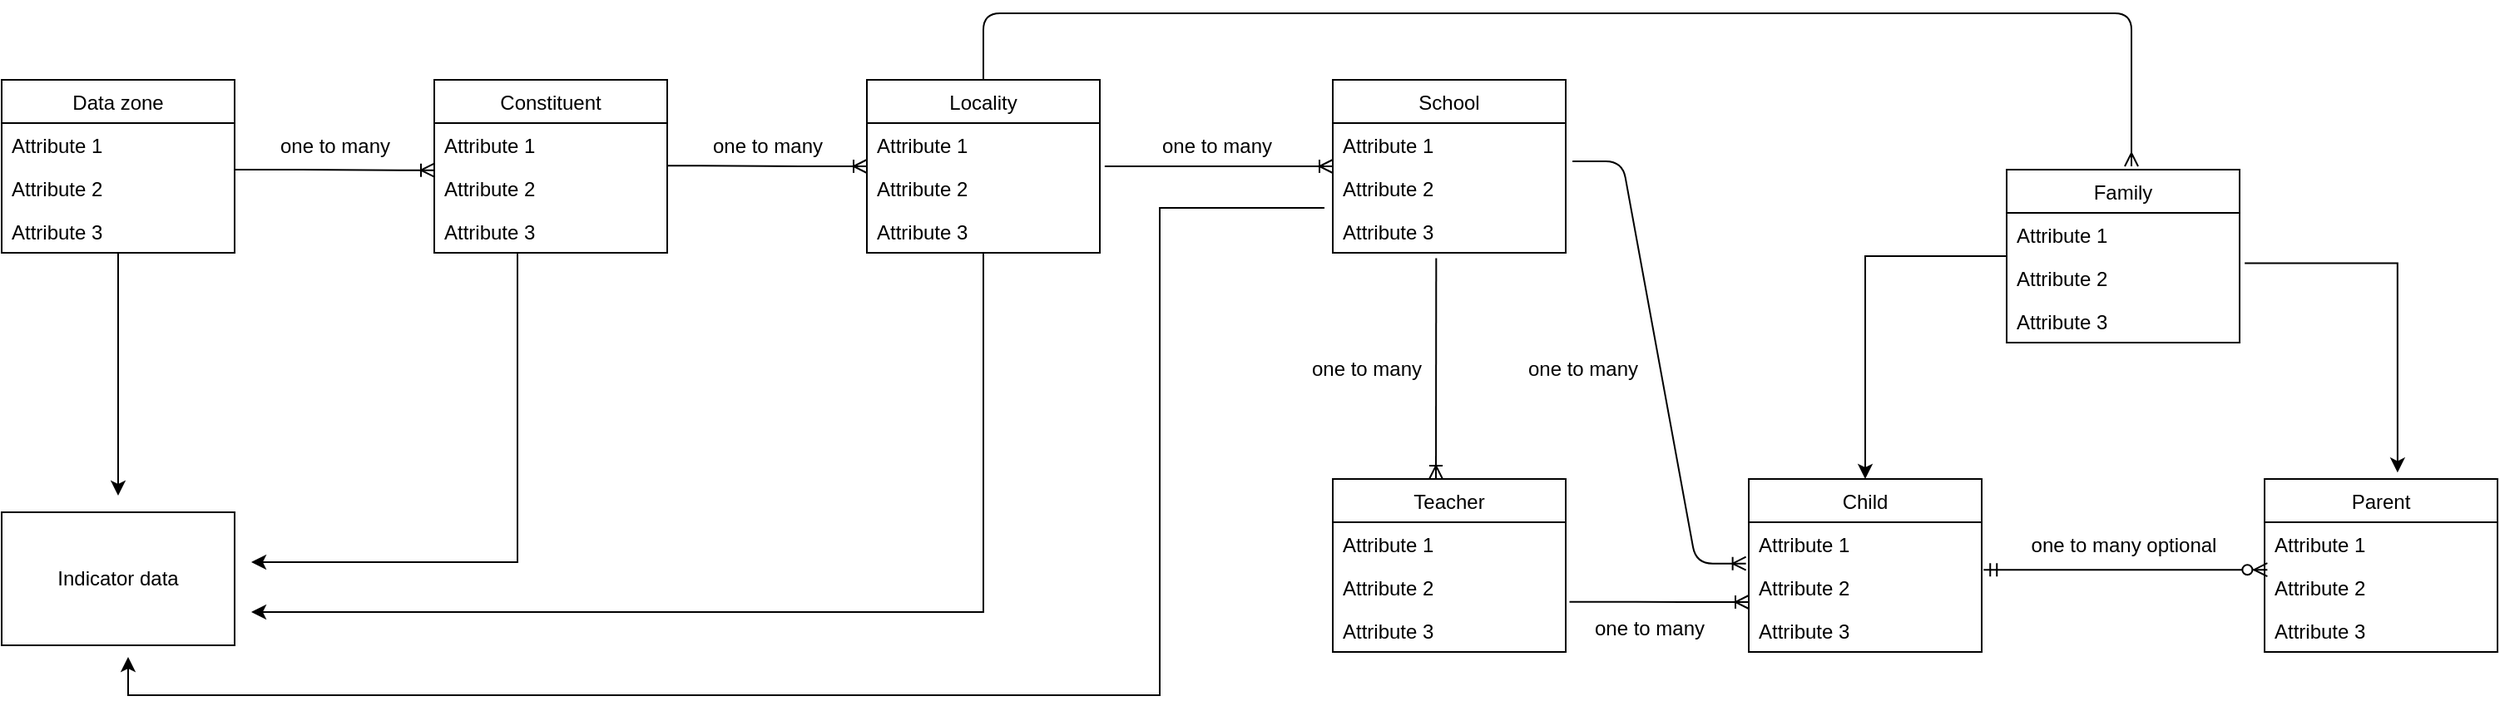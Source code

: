 <mxfile version="15.2.7" type="device"><diagram name="Page-1" id="e56a1550-8fbb-45ad-956c-1786394a9013"><mxGraphModel dx="2521" dy="1000" grid="1" gridSize="10" guides="1" tooltips="1" connect="1" arrows="1" fold="1" page="1" pageScale="1" pageWidth="1100" pageHeight="850" background="#ffffff" math="0" shadow="0"><root><mxCell id="0"/><mxCell id="1" parent="0"/><mxCell id="fHbfhHlRUJSlTGDjNJwb-1" value="Child" style="swimlane;fontStyle=0;childLayout=stackLayout;horizontal=1;startSize=26;fillColor=none;horizontalStack=0;resizeParent=1;resizeParentMax=0;resizeLast=0;collapsible=1;marginBottom=0;" parent="1" vertex="1"><mxGeometry x="770" y="360" width="140" height="104" as="geometry"/></mxCell><mxCell id="fHbfhHlRUJSlTGDjNJwb-2" value="Attribute 1" style="text;strokeColor=none;fillColor=none;align=left;verticalAlign=top;spacingLeft=4;spacingRight=4;overflow=hidden;rotatable=0;points=[[0,0.5],[1,0.5]];portConstraint=eastwest;" parent="fHbfhHlRUJSlTGDjNJwb-1" vertex="1"><mxGeometry y="26" width="140" height="26" as="geometry"/></mxCell><mxCell id="fHbfhHlRUJSlTGDjNJwb-3" value="Attribute 2" style="text;strokeColor=none;fillColor=none;align=left;verticalAlign=top;spacingLeft=4;spacingRight=4;overflow=hidden;rotatable=0;points=[[0,0.5],[1,0.5]];portConstraint=eastwest;" parent="fHbfhHlRUJSlTGDjNJwb-1" vertex="1"><mxGeometry y="52" width="140" height="26" as="geometry"/></mxCell><mxCell id="fHbfhHlRUJSlTGDjNJwb-4" value="Attribute 3" style="text;strokeColor=none;fillColor=none;align=left;verticalAlign=top;spacingLeft=4;spacingRight=4;overflow=hidden;rotatable=0;points=[[0,0.5],[1,0.5]];portConstraint=eastwest;" parent="fHbfhHlRUJSlTGDjNJwb-1" vertex="1"><mxGeometry y="78" width="140" height="26" as="geometry"/></mxCell><mxCell id="fHbfhHlRUJSlTGDjNJwb-5" value="Parent" style="swimlane;fontStyle=0;childLayout=stackLayout;horizontal=1;startSize=26;fillColor=none;horizontalStack=0;resizeParent=1;resizeParentMax=0;resizeLast=0;collapsible=1;marginBottom=0;" parent="1" vertex="1"><mxGeometry x="1080" y="360" width="140" height="104" as="geometry"/></mxCell><mxCell id="fHbfhHlRUJSlTGDjNJwb-6" value="Attribute 1" style="text;strokeColor=none;fillColor=none;align=left;verticalAlign=top;spacingLeft=4;spacingRight=4;overflow=hidden;rotatable=0;points=[[0,0.5],[1,0.5]];portConstraint=eastwest;" parent="fHbfhHlRUJSlTGDjNJwb-5" vertex="1"><mxGeometry y="26" width="140" height="26" as="geometry"/></mxCell><mxCell id="fHbfhHlRUJSlTGDjNJwb-7" value="Attribute 2" style="text;strokeColor=none;fillColor=none;align=left;verticalAlign=top;spacingLeft=4;spacingRight=4;overflow=hidden;rotatable=0;points=[[0,0.5],[1,0.5]];portConstraint=eastwest;" parent="fHbfhHlRUJSlTGDjNJwb-5" vertex="1"><mxGeometry y="52" width="140" height="26" as="geometry"/></mxCell><mxCell id="fHbfhHlRUJSlTGDjNJwb-8" value="Attribute 3" style="text;strokeColor=none;fillColor=none;align=left;verticalAlign=top;spacingLeft=4;spacingRight=4;overflow=hidden;rotatable=0;points=[[0,0.5],[1,0.5]];portConstraint=eastwest;" parent="fHbfhHlRUJSlTGDjNJwb-5" vertex="1"><mxGeometry y="78" width="140" height="26" as="geometry"/></mxCell><mxCell id="fHbfhHlRUJSlTGDjNJwb-29" style="edgeStyle=orthogonalEdgeStyle;rounded=0;orthogonalLoop=1;jettySize=auto;html=1;entryX=0.5;entryY=0;entryDx=0;entryDy=0;" parent="1" source="fHbfhHlRUJSlTGDjNJwb-9" target="fHbfhHlRUJSlTGDjNJwb-1" edge="1"><mxGeometry relative="1" as="geometry"/></mxCell><mxCell id="fHbfhHlRUJSlTGDjNJwb-9" value="Family" style="swimlane;fontStyle=0;childLayout=stackLayout;horizontal=1;startSize=26;fillColor=none;horizontalStack=0;resizeParent=1;resizeParentMax=0;resizeLast=0;collapsible=1;marginBottom=0;" parent="1" vertex="1"><mxGeometry x="925" y="174" width="140" height="104" as="geometry"/></mxCell><mxCell id="fHbfhHlRUJSlTGDjNJwb-10" value="Attribute 1" style="text;strokeColor=none;fillColor=none;align=left;verticalAlign=top;spacingLeft=4;spacingRight=4;overflow=hidden;rotatable=0;points=[[0,0.5],[1,0.5]];portConstraint=eastwest;" parent="fHbfhHlRUJSlTGDjNJwb-9" vertex="1"><mxGeometry y="26" width="140" height="26" as="geometry"/></mxCell><mxCell id="fHbfhHlRUJSlTGDjNJwb-11" value="Attribute 2" style="text;strokeColor=none;fillColor=none;align=left;verticalAlign=top;spacingLeft=4;spacingRight=4;overflow=hidden;rotatable=0;points=[[0,0.5],[1,0.5]];portConstraint=eastwest;" parent="fHbfhHlRUJSlTGDjNJwb-9" vertex="1"><mxGeometry y="52" width="140" height="26" as="geometry"/></mxCell><mxCell id="fHbfhHlRUJSlTGDjNJwb-12" value="Attribute 3" style="text;strokeColor=none;fillColor=none;align=left;verticalAlign=top;spacingLeft=4;spacingRight=4;overflow=hidden;rotatable=0;points=[[0,0.5],[1,0.5]];portConstraint=eastwest;" parent="fHbfhHlRUJSlTGDjNJwb-9" vertex="1"><mxGeometry y="78" width="140" height="26" as="geometry"/></mxCell><mxCell id="fHbfhHlRUJSlTGDjNJwb-13" value="School" style="swimlane;fontStyle=0;childLayout=stackLayout;horizontal=1;startSize=26;fillColor=none;horizontalStack=0;resizeParent=1;resizeParentMax=0;resizeLast=0;collapsible=1;marginBottom=0;" parent="1" vertex="1"><mxGeometry x="520" y="120" width="140" height="104" as="geometry"/></mxCell><mxCell id="fHbfhHlRUJSlTGDjNJwb-14" value="Attribute 1" style="text;strokeColor=none;fillColor=none;align=left;verticalAlign=top;spacingLeft=4;spacingRight=4;overflow=hidden;rotatable=0;points=[[0,0.5],[1,0.5]];portConstraint=eastwest;" parent="fHbfhHlRUJSlTGDjNJwb-13" vertex="1"><mxGeometry y="26" width="140" height="26" as="geometry"/></mxCell><mxCell id="fHbfhHlRUJSlTGDjNJwb-15" value="Attribute 2" style="text;strokeColor=none;fillColor=none;align=left;verticalAlign=top;spacingLeft=4;spacingRight=4;overflow=hidden;rotatable=0;points=[[0,0.5],[1,0.5]];portConstraint=eastwest;" parent="fHbfhHlRUJSlTGDjNJwb-13" vertex="1"><mxGeometry y="52" width="140" height="26" as="geometry"/></mxCell><mxCell id="fHbfhHlRUJSlTGDjNJwb-16" value="Attribute 3" style="text;strokeColor=none;fillColor=none;align=left;verticalAlign=top;spacingLeft=4;spacingRight=4;overflow=hidden;rotatable=0;points=[[0,0.5],[1,0.5]];portConstraint=eastwest;" parent="fHbfhHlRUJSlTGDjNJwb-13" vertex="1"><mxGeometry y="78" width="140" height="26" as="geometry"/></mxCell><mxCell id="mSBWhEHaWFmQBedcg2QI-20" style="edgeStyle=elbowEdgeStyle;rounded=0;orthogonalLoop=1;jettySize=auto;elbow=vertical;html=1;" parent="1" source="fHbfhHlRUJSlTGDjNJwb-17" edge="1"><mxGeometry relative="1" as="geometry"><mxPoint x="-130" y="440" as="targetPoint"/><Array as="points"><mxPoint x="110" y="440"/></Array></mxGeometry></mxCell><mxCell id="fHbfhHlRUJSlTGDjNJwb-17" value="Locality" style="swimlane;fontStyle=0;childLayout=stackLayout;horizontal=1;startSize=26;fillColor=none;horizontalStack=0;resizeParent=1;resizeParentMax=0;resizeLast=0;collapsible=1;marginBottom=0;" parent="1" vertex="1"><mxGeometry x="240" y="120" width="140" height="104" as="geometry"/></mxCell><mxCell id="fHbfhHlRUJSlTGDjNJwb-18" value="Attribute 1" style="text;strokeColor=none;fillColor=none;align=left;verticalAlign=top;spacingLeft=4;spacingRight=4;overflow=hidden;rotatable=0;points=[[0,0.5],[1,0.5]];portConstraint=eastwest;" parent="fHbfhHlRUJSlTGDjNJwb-17" vertex="1"><mxGeometry y="26" width="140" height="26" as="geometry"/></mxCell><mxCell id="fHbfhHlRUJSlTGDjNJwb-19" value="Attribute 2" style="text;strokeColor=none;fillColor=none;align=left;verticalAlign=top;spacingLeft=4;spacingRight=4;overflow=hidden;rotatable=0;points=[[0,0.5],[1,0.5]];portConstraint=eastwest;" parent="fHbfhHlRUJSlTGDjNJwb-17" vertex="1"><mxGeometry y="52" width="140" height="26" as="geometry"/></mxCell><mxCell id="fHbfhHlRUJSlTGDjNJwb-20" value="Attribute 3" style="text;strokeColor=none;fillColor=none;align=left;verticalAlign=top;spacingLeft=4;spacingRight=4;overflow=hidden;rotatable=0;points=[[0,0.5],[1,0.5]];portConstraint=eastwest;" parent="fHbfhHlRUJSlTGDjNJwb-17" vertex="1"><mxGeometry y="78" width="140" height="26" as="geometry"/></mxCell><mxCell id="fHbfhHlRUJSlTGDjNJwb-22" value="" style="edgeStyle=entityRelationEdgeStyle;fontSize=12;html=1;endArrow=ERoneToMany;entryX=0;entryY=1;entryDx=0;entryDy=0;entryPerimeter=0;exitX=1.021;exitY=0;exitDx=0;exitDy=0;exitPerimeter=0;" parent="1" source="fHbfhHlRUJSlTGDjNJwb-19" target="fHbfhHlRUJSlTGDjNJwb-14" edge="1"><mxGeometry width="100" height="100" relative="1" as="geometry"><mxPoint x="380" y="220" as="sourcePoint"/><mxPoint x="480" y="120" as="targetPoint"/></mxGeometry></mxCell><mxCell id="fHbfhHlRUJSlTGDjNJwb-23" value="one to many" style="text;html=1;align=center;verticalAlign=middle;resizable=0;points=[];autosize=1;strokeColor=none;" parent="1" vertex="1"><mxGeometry x="410" y="150" width="80" height="20" as="geometry"/></mxCell><mxCell id="fHbfhHlRUJSlTGDjNJwb-25" value="" style="edgeStyle=entityRelationEdgeStyle;fontSize=12;html=1;endArrow=ERoneToMany;exitX=1.029;exitY=0.885;exitDx=0;exitDy=0;exitPerimeter=0;entryX=-0.012;entryY=-0.044;entryDx=0;entryDy=0;entryPerimeter=0;" parent="1" source="fHbfhHlRUJSlTGDjNJwb-14" target="fHbfhHlRUJSlTGDjNJwb-3" edge="1"><mxGeometry width="100" height="100" relative="1" as="geometry"><mxPoint x="520" y="460" as="sourcePoint"/><mxPoint x="765" y="410" as="targetPoint"/></mxGeometry></mxCell><mxCell id="fHbfhHlRUJSlTGDjNJwb-26" value="one to many" style="text;html=1;align=center;verticalAlign=middle;resizable=0;points=[];autosize=1;strokeColor=none;" parent="1" vertex="1"><mxGeometry x="630" y="284" width="80" height="20" as="geometry"/></mxCell><mxCell id="fHbfhHlRUJSlTGDjNJwb-27" value="" style="edgeStyle=entityRelationEdgeStyle;fontSize=12;html=1;endArrow=ERzeroToMany;startArrow=ERmandOne;exitX=1.008;exitY=0.1;exitDx=0;exitDy=0;entryX=0.012;entryY=0.1;entryDx=0;entryDy=0;exitPerimeter=0;entryPerimeter=0;" parent="1" source="fHbfhHlRUJSlTGDjNJwb-3" target="fHbfhHlRUJSlTGDjNJwb-7" edge="1"><mxGeometry width="100" height="100" relative="1" as="geometry"><mxPoint x="910" y="460" as="sourcePoint"/><mxPoint x="1010" y="360" as="targetPoint"/></mxGeometry></mxCell><mxCell id="fHbfhHlRUJSlTGDjNJwb-28" value="one to many optional" style="text;html=1;align=center;verticalAlign=middle;resizable=0;points=[];autosize=1;strokeColor=none;" parent="1" vertex="1"><mxGeometry x="930" y="390" width="130" height="20" as="geometry"/></mxCell><mxCell id="fHbfhHlRUJSlTGDjNJwb-30" style="edgeStyle=orthogonalEdgeStyle;rounded=0;orthogonalLoop=1;jettySize=auto;html=1;entryX=0.571;entryY=-0.037;entryDx=0;entryDy=0;entryPerimeter=0;exitX=1.022;exitY=1.165;exitDx=0;exitDy=0;exitPerimeter=0;" parent="1" source="fHbfhHlRUJSlTGDjNJwb-10" target="fHbfhHlRUJSlTGDjNJwb-5" edge="1"><mxGeometry relative="1" as="geometry"><Array as="points"><mxPoint x="1160" y="230"/></Array></mxGeometry></mxCell><mxCell id="fHbfhHlRUJSlTGDjNJwb-31" value="Teacher" style="swimlane;fontStyle=0;childLayout=stackLayout;horizontal=1;startSize=26;fillColor=none;horizontalStack=0;resizeParent=1;resizeParentMax=0;resizeLast=0;collapsible=1;marginBottom=0;" parent="1" vertex="1"><mxGeometry x="520" y="360" width="140" height="104" as="geometry"/></mxCell><mxCell id="fHbfhHlRUJSlTGDjNJwb-32" value="Attribute 1" style="text;strokeColor=none;fillColor=none;align=left;verticalAlign=top;spacingLeft=4;spacingRight=4;overflow=hidden;rotatable=0;points=[[0,0.5],[1,0.5]];portConstraint=eastwest;" parent="fHbfhHlRUJSlTGDjNJwb-31" vertex="1"><mxGeometry y="26" width="140" height="26" as="geometry"/></mxCell><mxCell id="fHbfhHlRUJSlTGDjNJwb-33" value="Attribute 2" style="text;strokeColor=none;fillColor=none;align=left;verticalAlign=top;spacingLeft=4;spacingRight=4;overflow=hidden;rotatable=0;points=[[0,0.5],[1,0.5]];portConstraint=eastwest;" parent="fHbfhHlRUJSlTGDjNJwb-31" vertex="1"><mxGeometry y="52" width="140" height="26" as="geometry"/></mxCell><mxCell id="fHbfhHlRUJSlTGDjNJwb-34" value="Attribute 3" style="text;strokeColor=none;fillColor=none;align=left;verticalAlign=top;spacingLeft=4;spacingRight=4;overflow=hidden;rotatable=0;points=[[0,0.5],[1,0.5]];portConstraint=eastwest;" parent="fHbfhHlRUJSlTGDjNJwb-31" vertex="1"><mxGeometry y="78" width="140" height="26" as="geometry"/></mxCell><mxCell id="fHbfhHlRUJSlTGDjNJwb-35" value="" style="edgeStyle=entityRelationEdgeStyle;fontSize=12;html=1;endArrow=ERoneToMany;exitX=1.016;exitY=0.839;exitDx=0;exitDy=0;exitPerimeter=0;" parent="1" source="fHbfhHlRUJSlTGDjNJwb-33" edge="1"><mxGeometry width="100" height="100" relative="1" as="geometry"><mxPoint x="1220" y="540" as="sourcePoint"/><mxPoint x="770" y="434" as="targetPoint"/></mxGeometry></mxCell><mxCell id="fHbfhHlRUJSlTGDjNJwb-36" value="one to many" style="text;html=1;align=center;verticalAlign=middle;resizable=0;points=[];autosize=1;strokeColor=none;" parent="1" vertex="1"><mxGeometry x="670" y="440" width="80" height="20" as="geometry"/></mxCell><mxCell id="fHbfhHlRUJSlTGDjNJwb-37" value="" style="fontSize=12;html=1;endArrow=ERoneToMany;exitX=0.444;exitY=1.127;exitDx=0;exitDy=0;exitPerimeter=0;" parent="1" source="fHbfhHlRUJSlTGDjNJwb-16" edge="1"><mxGeometry width="100" height="100" relative="1" as="geometry"><mxPoint x="500" y="290" as="sourcePoint"/><mxPoint x="582" y="360" as="targetPoint"/></mxGeometry></mxCell><mxCell id="fHbfhHlRUJSlTGDjNJwb-38" value="one to many" style="text;html=1;align=center;verticalAlign=middle;resizable=0;points=[];autosize=1;strokeColor=none;" parent="1" vertex="1"><mxGeometry x="500" y="284" width="80" height="20" as="geometry"/></mxCell><mxCell id="mSBWhEHaWFmQBedcg2QI-19" style="edgeStyle=elbowEdgeStyle;rounded=0;orthogonalLoop=1;jettySize=auto;elbow=vertical;html=1;" parent="1" source="mSBWhEHaWFmQBedcg2QI-1" edge="1"><mxGeometry relative="1" as="geometry"><mxPoint x="-130" y="410" as="targetPoint"/><Array as="points"><mxPoint x="30" y="410"/></Array></mxGeometry></mxCell><mxCell id="mSBWhEHaWFmQBedcg2QI-1" value="Constituent" style="swimlane;fontStyle=0;childLayout=stackLayout;horizontal=1;startSize=26;fillColor=none;horizontalStack=0;resizeParent=1;resizeParentMax=0;resizeLast=0;collapsible=1;marginBottom=0;" parent="1" vertex="1"><mxGeometry x="-20" y="120" width="140" height="104" as="geometry"/></mxCell><mxCell id="mSBWhEHaWFmQBedcg2QI-2" value="Attribute 1" style="text;strokeColor=none;fillColor=none;align=left;verticalAlign=top;spacingLeft=4;spacingRight=4;overflow=hidden;rotatable=0;points=[[0,0.5],[1,0.5]];portConstraint=eastwest;" parent="mSBWhEHaWFmQBedcg2QI-1" vertex="1"><mxGeometry y="26" width="140" height="26" as="geometry"/></mxCell><mxCell id="mSBWhEHaWFmQBedcg2QI-3" value="Attribute 2" style="text;strokeColor=none;fillColor=none;align=left;verticalAlign=top;spacingLeft=4;spacingRight=4;overflow=hidden;rotatable=0;points=[[0,0.5],[1,0.5]];portConstraint=eastwest;" parent="mSBWhEHaWFmQBedcg2QI-1" vertex="1"><mxGeometry y="52" width="140" height="26" as="geometry"/></mxCell><mxCell id="mSBWhEHaWFmQBedcg2QI-4" value="Attribute 3" style="text;strokeColor=none;fillColor=none;align=left;verticalAlign=top;spacingLeft=4;spacingRight=4;overflow=hidden;rotatable=0;points=[[0,0.5],[1,0.5]];portConstraint=eastwest;" parent="mSBWhEHaWFmQBedcg2QI-1" vertex="1"><mxGeometry y="78" width="140" height="26" as="geometry"/></mxCell><mxCell id="mSBWhEHaWFmQBedcg2QI-5" value="" style="edgeStyle=entityRelationEdgeStyle;fontSize=12;html=1;endArrow=ERoneToMany;exitX=1.021;exitY=0;exitDx=0;exitDy=0;exitPerimeter=0;" parent="1" edge="1"><mxGeometry width="100" height="100" relative="1" as="geometry"><mxPoint x="120.0" y="171.66" as="sourcePoint"/><mxPoint x="240" y="172" as="targetPoint"/></mxGeometry></mxCell><mxCell id="mSBWhEHaWFmQBedcg2QI-6" value="one to many" style="text;html=1;align=center;verticalAlign=middle;resizable=0;points=[];autosize=1;strokeColor=none;" parent="1" vertex="1"><mxGeometry x="140" y="150" width="80" height="20" as="geometry"/></mxCell><mxCell id="mSBWhEHaWFmQBedcg2QI-9" value="" style="edgeStyle=elbowEdgeStyle;fontSize=12;html=1;endArrow=ERmany;elbow=vertical;exitX=0.5;exitY=0;exitDx=0;exitDy=0;" parent="1" source="fHbfhHlRUJSlTGDjNJwb-17" edge="1"><mxGeometry width="100" height="100" relative="1" as="geometry"><mxPoint x="150" y="-90" as="sourcePoint"/><mxPoint x="1000" y="172" as="targetPoint"/><Array as="points"><mxPoint x="670" y="80"/></Array></mxGeometry></mxCell><mxCell id="mSBWhEHaWFmQBedcg2QI-22" style="edgeStyle=elbowEdgeStyle;rounded=0;orthogonalLoop=1;jettySize=auto;elbow=vertical;html=1;" parent="1" source="mSBWhEHaWFmQBedcg2QI-10" edge="1"><mxGeometry relative="1" as="geometry"><mxPoint x="-210" y="370" as="targetPoint"/></mxGeometry></mxCell><mxCell id="mSBWhEHaWFmQBedcg2QI-10" value="Data zone" style="swimlane;fontStyle=0;childLayout=stackLayout;horizontal=1;startSize=26;fillColor=none;horizontalStack=0;resizeParent=1;resizeParentMax=0;resizeLast=0;collapsible=1;marginBottom=0;" parent="1" vertex="1"><mxGeometry x="-280" y="120" width="140" height="104" as="geometry"/></mxCell><mxCell id="mSBWhEHaWFmQBedcg2QI-11" value="Attribute 1" style="text;strokeColor=none;fillColor=none;align=left;verticalAlign=top;spacingLeft=4;spacingRight=4;overflow=hidden;rotatable=0;points=[[0,0.5],[1,0.5]];portConstraint=eastwest;" parent="mSBWhEHaWFmQBedcg2QI-10" vertex="1"><mxGeometry y="26" width="140" height="26" as="geometry"/></mxCell><mxCell id="mSBWhEHaWFmQBedcg2QI-12" value="Attribute 2" style="text;strokeColor=none;fillColor=none;align=left;verticalAlign=top;spacingLeft=4;spacingRight=4;overflow=hidden;rotatable=0;points=[[0,0.5],[1,0.5]];portConstraint=eastwest;" parent="mSBWhEHaWFmQBedcg2QI-10" vertex="1"><mxGeometry y="52" width="140" height="26" as="geometry"/></mxCell><mxCell id="mSBWhEHaWFmQBedcg2QI-13" value="Attribute 3" style="text;strokeColor=none;fillColor=none;align=left;verticalAlign=top;spacingLeft=4;spacingRight=4;overflow=hidden;rotatable=0;points=[[0,0.5],[1,0.5]];portConstraint=eastwest;" parent="mSBWhEHaWFmQBedcg2QI-10" vertex="1"><mxGeometry y="78" width="140" height="26" as="geometry"/></mxCell><mxCell id="mSBWhEHaWFmQBedcg2QI-14" value="one to many" style="text;html=1;align=center;verticalAlign=middle;resizable=0;points=[];autosize=1;strokeColor=none;" parent="1" vertex="1"><mxGeometry x="-120" y="150" width="80" height="20" as="geometry"/></mxCell><mxCell id="mSBWhEHaWFmQBedcg2QI-15" value="" style="edgeStyle=entityRelationEdgeStyle;fontSize=12;html=1;endArrow=ERoneToMany;exitX=1.021;exitY=0;exitDx=0;exitDy=0;exitPerimeter=0;" parent="1" edge="1"><mxGeometry width="100" height="100" relative="1" as="geometry"><mxPoint x="-140.0" y="174.0" as="sourcePoint"/><mxPoint x="-20" y="174.34" as="targetPoint"/></mxGeometry></mxCell><mxCell id="mSBWhEHaWFmQBedcg2QI-17" value="Indicator data" style="rounded=0;whiteSpace=wrap;html=1;" parent="1" vertex="1"><mxGeometry x="-280" y="380" width="140" height="80" as="geometry"/></mxCell><mxCell id="mSBWhEHaWFmQBedcg2QI-24" style="edgeStyle=orthogonalEdgeStyle;rounded=0;orthogonalLoop=1;jettySize=auto;html=1;" parent="1" edge="1"><mxGeometry relative="1" as="geometry"><mxPoint x="-204" y="467" as="targetPoint"/><mxPoint x="515" y="197" as="sourcePoint"/><Array as="points"><mxPoint x="416" y="197"/><mxPoint x="416" y="490"/><mxPoint x="-204" y="490"/></Array></mxGeometry></mxCell></root></mxGraphModel></diagram></mxfile>